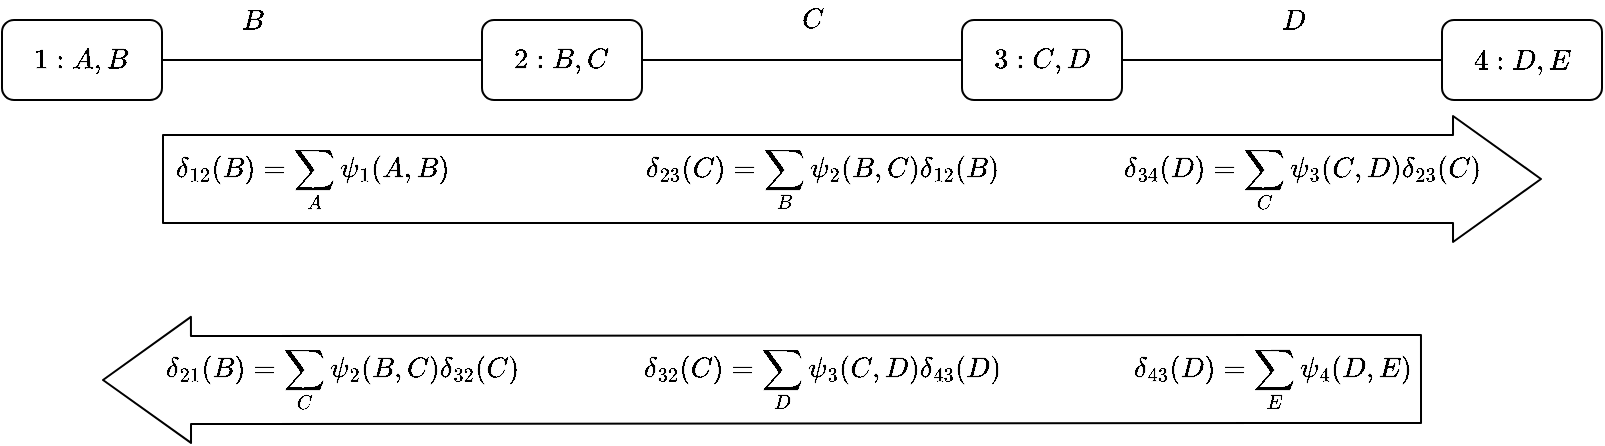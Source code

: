 <mxfile version="13.7.3" type="device"><diagram id="zTTTaE3IsM1tdjsDhaO0" name="Page-1"><mxGraphModel dx="1102" dy="552" grid="1" gridSize="10" guides="1" tooltips="1" connect="1" arrows="1" fold="1" page="1" pageScale="1" pageWidth="850" pageHeight="1100" math="1" shadow="0"><root><mxCell id="0"/><mxCell id="1" parent="0"/><mxCell id="_FEZ5DCk4E84Bp8Y2qSA-27" value="" style="endArrow=none;html=1;exitX=1;exitY=0.5;exitDx=0;exitDy=0;entryX=0;entryY=0.5;entryDx=0;entryDy=0;" edge="1" parent="1" source="_FEZ5DCk4E84Bp8Y2qSA-31" target="_FEZ5DCk4E84Bp8Y2qSA-33"><mxGeometry width="50" height="50" relative="1" as="geometry"><mxPoint x="120" y="100" as="sourcePoint"/><mxPoint x="200" y="100" as="targetPoint"/></mxGeometry></mxCell><mxCell id="_FEZ5DCk4E84Bp8Y2qSA-28" value="" style="endArrow=none;html=1;exitX=1;exitY=0.5;exitDx=0;exitDy=0;entryX=0;entryY=0.5;entryDx=0;entryDy=0;" edge="1" parent="1" source="_FEZ5DCk4E84Bp8Y2qSA-33" target="_FEZ5DCk4E84Bp8Y2qSA-34"><mxGeometry width="50" height="50" relative="1" as="geometry"><mxPoint x="280" y="100" as="sourcePoint"/><mxPoint x="360" y="100" as="targetPoint"/></mxGeometry></mxCell><mxCell id="_FEZ5DCk4E84Bp8Y2qSA-29" value="" style="endArrow=none;html=1;exitX=1;exitY=0.5;exitDx=0;exitDy=0;entryX=0;entryY=0.5;entryDx=0;entryDy=0;" edge="1" parent="1" source="_FEZ5DCk4E84Bp8Y2qSA-34" target="_FEZ5DCk4E84Bp8Y2qSA-35"><mxGeometry width="50" height="50" relative="1" as="geometry"><mxPoint x="440" y="100" as="sourcePoint"/><mxPoint x="520" y="100" as="targetPoint"/></mxGeometry></mxCell><mxCell id="_FEZ5DCk4E84Bp8Y2qSA-31" value="$$1:A,B$$" style="rounded=1;whiteSpace=wrap;html=1;" vertex="1" parent="1"><mxGeometry x="40" y="80" width="80" height="40" as="geometry"/></mxCell><mxCell id="_FEZ5DCk4E84Bp8Y2qSA-33" value="$$2:B,C$$" style="rounded=1;whiteSpace=wrap;html=1;" vertex="1" parent="1"><mxGeometry x="280" y="80" width="80" height="40" as="geometry"/></mxCell><mxCell id="_FEZ5DCk4E84Bp8Y2qSA-34" value="$$3:C,D$$" style="rounded=1;whiteSpace=wrap;html=1;" vertex="1" parent="1"><mxGeometry x="520" y="80" width="80" height="40" as="geometry"/></mxCell><mxCell id="_FEZ5DCk4E84Bp8Y2qSA-35" value="$$4:D,E$$" style="rounded=1;whiteSpace=wrap;html=1;" vertex="1" parent="1"><mxGeometry x="760" y="80" width="80" height="40" as="geometry"/></mxCell><mxCell id="_FEZ5DCk4E84Bp8Y2qSA-36" value="$$B$$" style="text;html=1;align=center;verticalAlign=middle;resizable=0;points=[];autosize=1;" vertex="1" parent="1"><mxGeometry x="140" y="70" width="50" height="20" as="geometry"/></mxCell><mxCell id="_FEZ5DCk4E84Bp8Y2qSA-37" value="$$C$$" style="text;html=1;align=center;verticalAlign=middle;resizable=0;points=[];autosize=1;" vertex="1" parent="1"><mxGeometry x="420" y="70" width="50" height="20" as="geometry"/></mxCell><mxCell id="_FEZ5DCk4E84Bp8Y2qSA-38" value="$$D$$" style="text;html=1;align=center;verticalAlign=middle;resizable=0;points=[];autosize=1;" vertex="1" parent="1"><mxGeometry x="660" y="70" width="50" height="20" as="geometry"/></mxCell><mxCell id="_FEZ5DCk4E84Bp8Y2qSA-45" value="$$\delta_{12}(B)=\sum_{A}\psi_1(A,B)$$" style="text;html=1;strokeColor=none;fillColor=none;align=center;verticalAlign=middle;whiteSpace=wrap;rounded=0;" vertex="1" parent="1"><mxGeometry x="120" y="140" width="150" height="40" as="geometry"/></mxCell><mxCell id="_FEZ5DCk4E84Bp8Y2qSA-46" value="$$\delta_{23}(C)=\sum_{B}\psi_2(B,C)\delta_{12}(B)$$" style="text;html=1;strokeColor=none;fillColor=none;align=center;verticalAlign=middle;whiteSpace=wrap;rounded=0;" vertex="1" parent="1"><mxGeometry x="360" y="140" width="180" height="40" as="geometry"/></mxCell><mxCell id="_FEZ5DCk4E84Bp8Y2qSA-47" value="$$\delta_{34}(D)=\sum_{C}\psi_3(C,D)\delta_{23}(C)$$" style="text;html=1;strokeColor=none;fillColor=none;align=center;verticalAlign=middle;whiteSpace=wrap;rounded=0;" vertex="1" parent="1"><mxGeometry x="600" y="140" width="180" height="40" as="geometry"/></mxCell><mxCell id="_FEZ5DCk4E84Bp8Y2qSA-48" value="$$\delta_{43}(D)=\sum_{E}\psi_4(D,E)$$" style="text;html=1;strokeColor=none;fillColor=none;align=center;verticalAlign=middle;whiteSpace=wrap;rounded=0;" vertex="1" parent="1"><mxGeometry x="600" y="240" width="150" height="40" as="geometry"/></mxCell><mxCell id="_FEZ5DCk4E84Bp8Y2qSA-49" value="$$\delta_{32}(C)=\sum_{D}\psi_3(C,D)\delta_{43}(D)$$" style="text;html=1;strokeColor=none;fillColor=none;align=center;verticalAlign=middle;whiteSpace=wrap;rounded=0;" vertex="1" parent="1"><mxGeometry x="360" y="240" width="180" height="40" as="geometry"/></mxCell><mxCell id="_FEZ5DCk4E84Bp8Y2qSA-50" value="$$\delta_{21}(B)=\sum_{C}\psi_2(B,C)\delta_{32}(C)$$" style="text;html=1;strokeColor=none;fillColor=none;align=center;verticalAlign=middle;whiteSpace=wrap;rounded=0;" vertex="1" parent="1"><mxGeometry x="120" y="240" width="180" height="40" as="geometry"/></mxCell><mxCell id="_FEZ5DCk4E84Bp8Y2qSA-52" value="" style="shape=flexArrow;endArrow=classic;html=1;endWidth=18;endSize=14.33;width=44;" edge="1" parent="1"><mxGeometry width="50" height="50" relative="1" as="geometry"><mxPoint x="120" y="159.5" as="sourcePoint"/><mxPoint x="810" y="159.5" as="targetPoint"/></mxGeometry></mxCell><mxCell id="_FEZ5DCk4E84Bp8Y2qSA-53" value="" style="shape=flexArrow;endArrow=classic;html=1;endWidth=18;endSize=14.33;width=44;" edge="1" parent="1"><mxGeometry width="50" height="50" relative="1" as="geometry"><mxPoint x="750" y="259.5" as="sourcePoint"/><mxPoint x="90" y="260" as="targetPoint"/></mxGeometry></mxCell></root></mxGraphModel></diagram></mxfile>